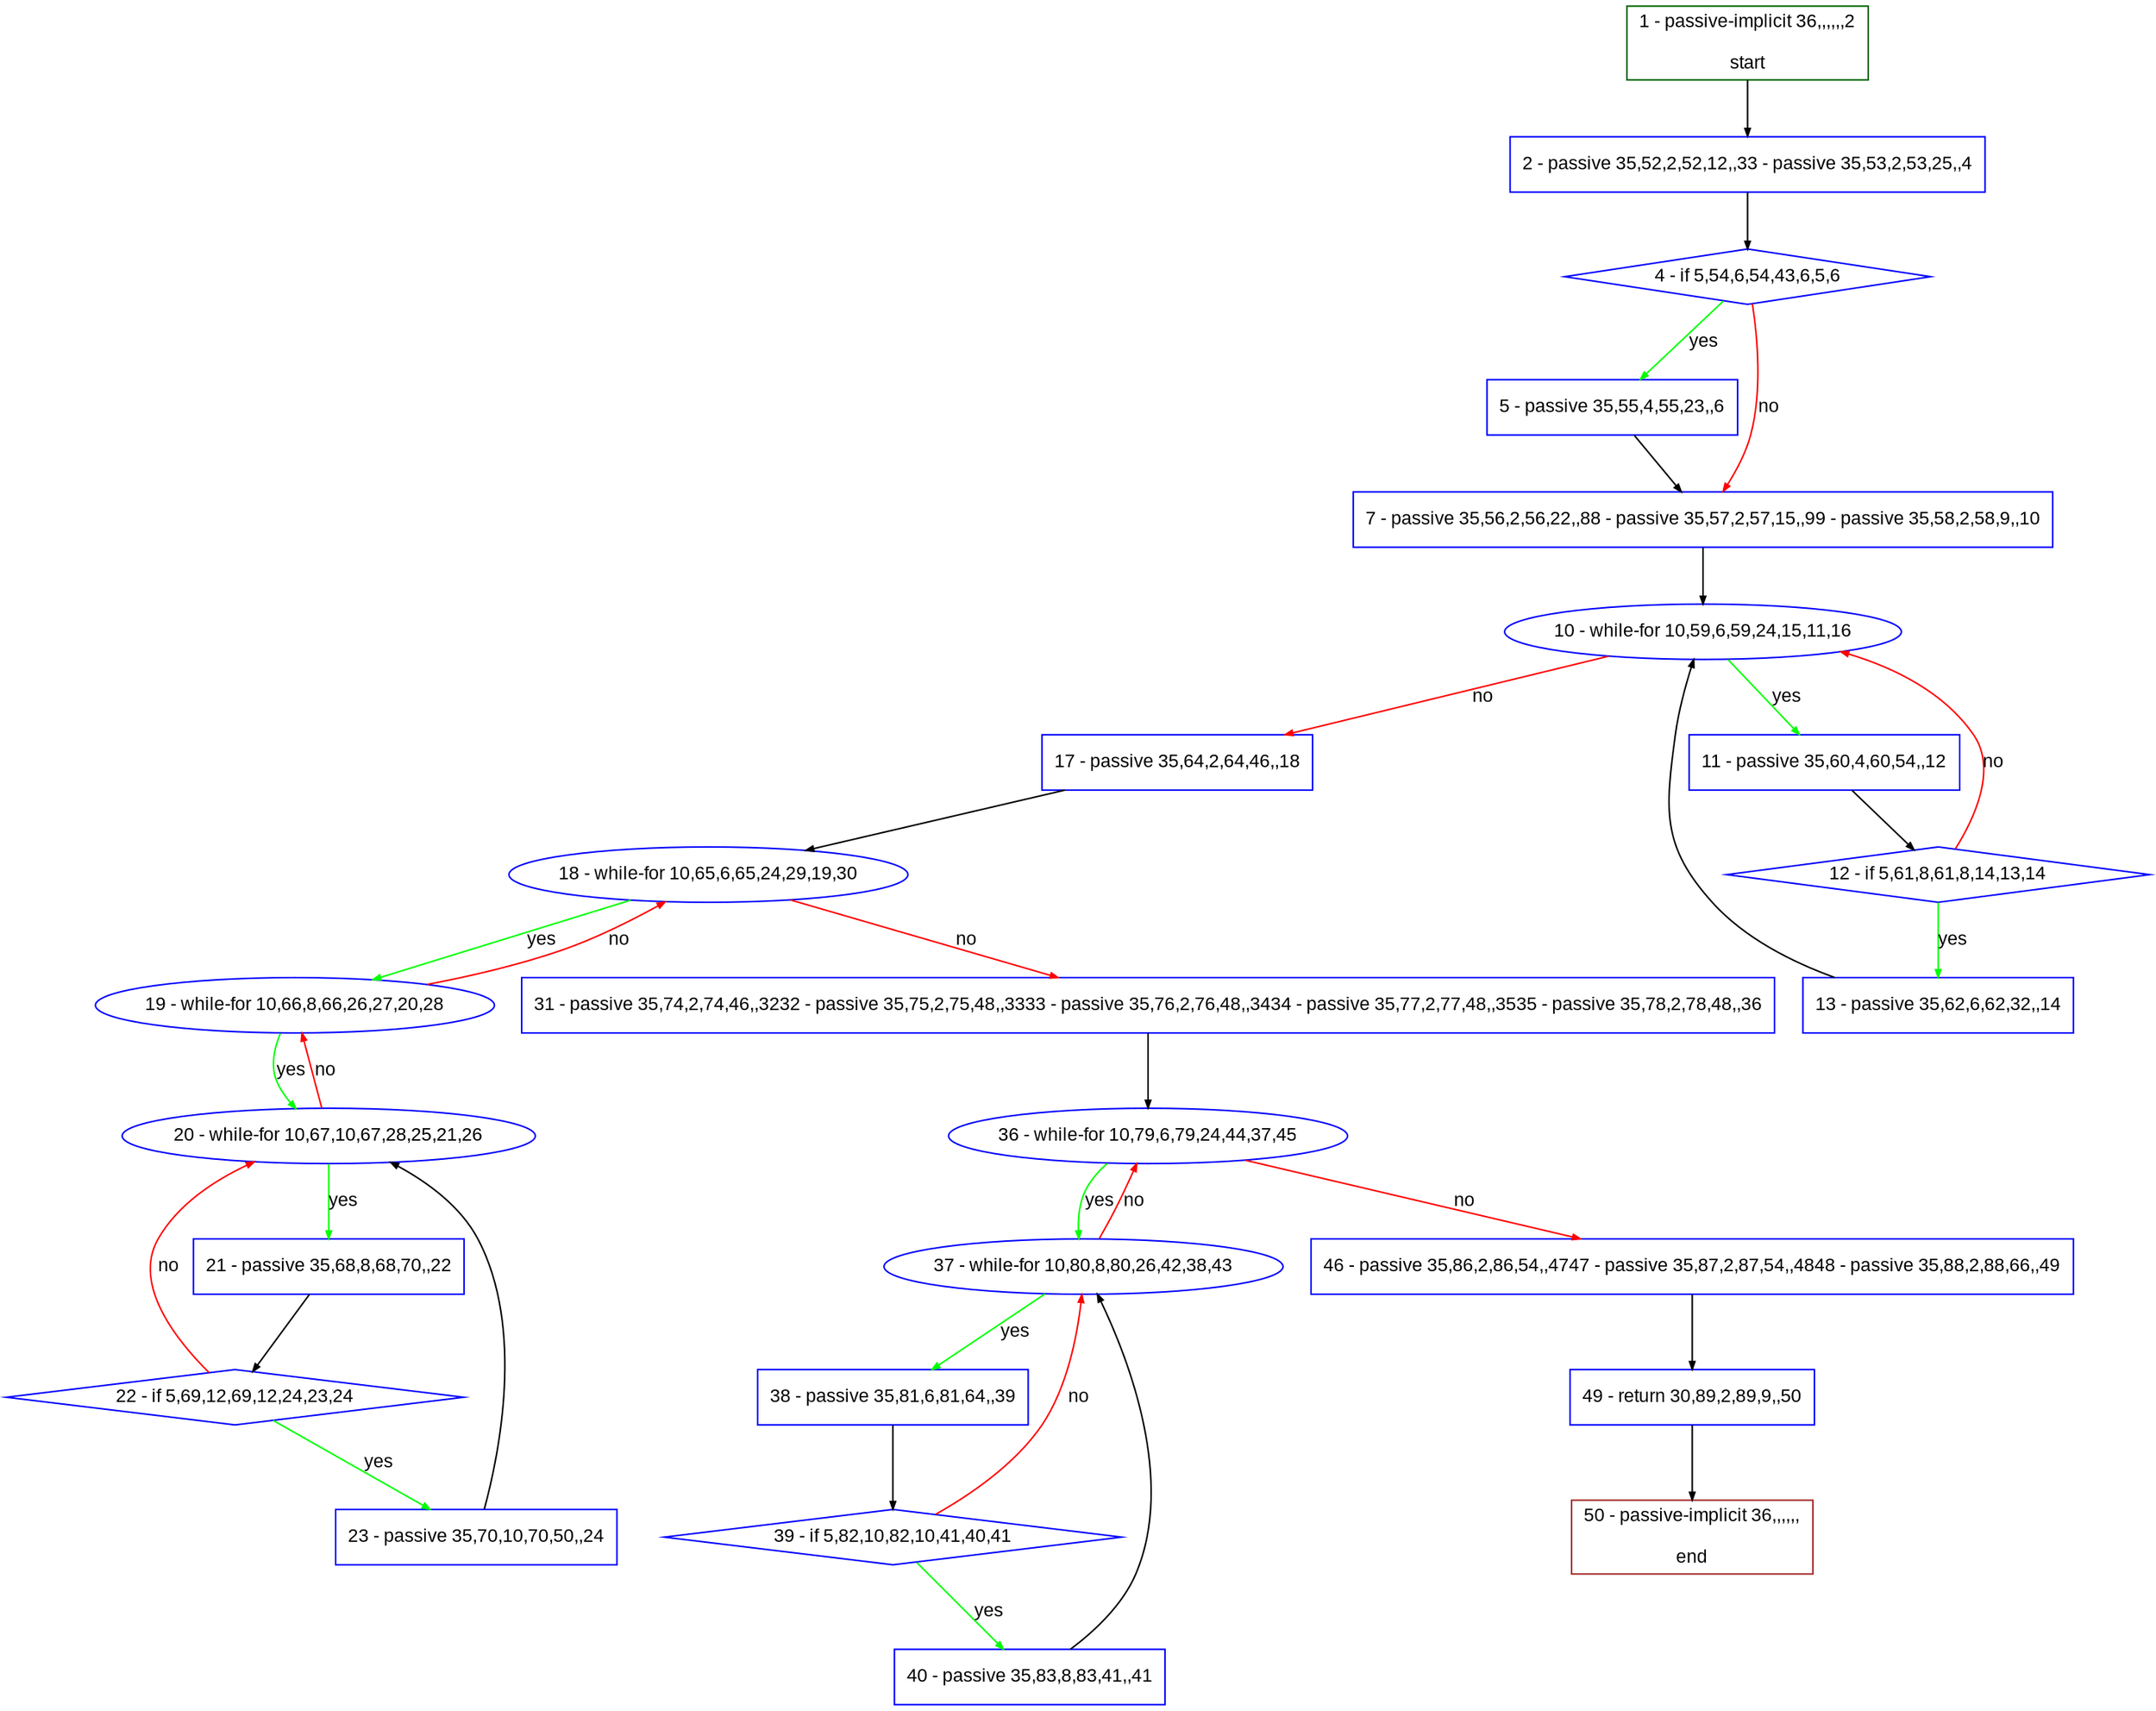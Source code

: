 digraph "" {
  graph [pack="true", label="", fontsize="12", packmode="clust", fontname="Arial", fillcolor="#FFFFCC", bgcolor="white", style="rounded,filled", compound="true"];
  node [node_initialized="no", label="", color="grey", fontsize="12", fillcolor="white", fontname="Arial", style="filled", shape="rectangle", compound="true", fixedsize="false"];
  edge [fontcolor="black", arrowhead="normal", arrowtail="none", arrowsize="0.5", ltail="", label="", color="black", fontsize="12", lhead="", fontname="Arial", dir="forward", compound="true"];
  __N1 [label="2 - passive 35,52,2,52,12,,33 - passive 35,53,2,53,25,,4", color="#0000ff", fillcolor="#ffffff", style="filled", shape="box"];
  __N2 [label="1 - passive-implicit 36,,,,,,2\n\nstart", color="#006400", fillcolor="#ffffff", style="filled", shape="box"];
  __N3 [label="4 - if 5,54,6,54,43,6,5,6", color="#0000ff", fillcolor="#ffffff", style="filled", shape="diamond"];
  __N4 [label="5 - passive 35,55,4,55,23,,6", color="#0000ff", fillcolor="#ffffff", style="filled", shape="box"];
  __N5 [label="7 - passive 35,56,2,56,22,,88 - passive 35,57,2,57,15,,99 - passive 35,58,2,58,9,,10", color="#0000ff", fillcolor="#ffffff", style="filled", shape="box"];
  __N6 [label="10 - while-for 10,59,6,59,24,15,11,16", color="#0000ff", fillcolor="#ffffff", style="filled", shape="oval"];
  __N7 [label="11 - passive 35,60,4,60,54,,12", color="#0000ff", fillcolor="#ffffff", style="filled", shape="box"];
  __N8 [label="17 - passive 35,64,2,64,46,,18", color="#0000ff", fillcolor="#ffffff", style="filled", shape="box"];
  __N9 [label="12 - if 5,61,8,61,8,14,13,14", color="#0000ff", fillcolor="#ffffff", style="filled", shape="diamond"];
  __N10 [label="13 - passive 35,62,6,62,32,,14", color="#0000ff", fillcolor="#ffffff", style="filled", shape="box"];
  __N11 [label="18 - while-for 10,65,6,65,24,29,19,30", color="#0000ff", fillcolor="#ffffff", style="filled", shape="oval"];
  __N12 [label="19 - while-for 10,66,8,66,26,27,20,28", color="#0000ff", fillcolor="#ffffff", style="filled", shape="oval"];
  __N13 [label="31 - passive 35,74,2,74,46,,3232 - passive 35,75,2,75,48,,3333 - passive 35,76,2,76,48,,3434 - passive 35,77,2,77,48,,3535 - passive 35,78,2,78,48,,36", color="#0000ff", fillcolor="#ffffff", style="filled", shape="box"];
  __N14 [label="20 - while-for 10,67,10,67,28,25,21,26", color="#0000ff", fillcolor="#ffffff", style="filled", shape="oval"];
  __N15 [label="21 - passive 35,68,8,68,70,,22", color="#0000ff", fillcolor="#ffffff", style="filled", shape="box"];
  __N16 [label="22 - if 5,69,12,69,12,24,23,24", color="#0000ff", fillcolor="#ffffff", style="filled", shape="diamond"];
  __N17 [label="23 - passive 35,70,10,70,50,,24", color="#0000ff", fillcolor="#ffffff", style="filled", shape="box"];
  __N18 [label="36 - while-for 10,79,6,79,24,44,37,45", color="#0000ff", fillcolor="#ffffff", style="filled", shape="oval"];
  __N19 [label="37 - while-for 10,80,8,80,26,42,38,43", color="#0000ff", fillcolor="#ffffff", style="filled", shape="oval"];
  __N20 [label="46 - passive 35,86,2,86,54,,4747 - passive 35,87,2,87,54,,4848 - passive 35,88,2,88,66,,49", color="#0000ff", fillcolor="#ffffff", style="filled", shape="box"];
  __N21 [label="38 - passive 35,81,6,81,64,,39", color="#0000ff", fillcolor="#ffffff", style="filled", shape="box"];
  __N22 [label="39 - if 5,82,10,82,10,41,40,41", color="#0000ff", fillcolor="#ffffff", style="filled", shape="diamond"];
  __N23 [label="40 - passive 35,83,8,83,41,,41", color="#0000ff", fillcolor="#ffffff", style="filled", shape="box"];
  __N24 [label="49 - return 30,89,2,89,9,,50", color="#0000ff", fillcolor="#ffffff", style="filled", shape="box"];
  __N25 [label="50 - passive-implicit 36,,,,,,\n\nend", color="#a52a2a", fillcolor="#ffffff", style="filled", shape="box"];
  __N2 -> __N1 [arrowhead="normal", arrowtail="none", color="#000000", label="", dir="forward"];
  __N1 -> __N3 [arrowhead="normal", arrowtail="none", color="#000000", label="", dir="forward"];
  __N3 -> __N4 [arrowhead="normal", arrowtail="none", color="#00ff00", label="yes", dir="forward"];
  __N3 -> __N5 [arrowhead="normal", arrowtail="none", color="#ff0000", label="no", dir="forward"];
  __N4 -> __N5 [arrowhead="normal", arrowtail="none", color="#000000", label="", dir="forward"];
  __N5 -> __N6 [arrowhead="normal", arrowtail="none", color="#000000", label="", dir="forward"];
  __N6 -> __N7 [arrowhead="normal", arrowtail="none", color="#00ff00", label="yes", dir="forward"];
  __N6 -> __N8 [arrowhead="normal", arrowtail="none", color="#ff0000", label="no", dir="forward"];
  __N7 -> __N9 [arrowhead="normal", arrowtail="none", color="#000000", label="", dir="forward"];
  __N9 -> __N6 [arrowhead="normal", arrowtail="none", color="#ff0000", label="no", dir="forward"];
  __N9 -> __N10 [arrowhead="normal", arrowtail="none", color="#00ff00", label="yes", dir="forward"];
  __N10 -> __N6 [arrowhead="normal", arrowtail="none", color="#000000", label="", dir="forward"];
  __N8 -> __N11 [arrowhead="normal", arrowtail="none", color="#000000", label="", dir="forward"];
  __N11 -> __N12 [arrowhead="normal", arrowtail="none", color="#00ff00", label="yes", dir="forward"];
  __N12 -> __N11 [arrowhead="normal", arrowtail="none", color="#ff0000", label="no", dir="forward"];
  __N11 -> __N13 [arrowhead="normal", arrowtail="none", color="#ff0000", label="no", dir="forward"];
  __N12 -> __N14 [arrowhead="normal", arrowtail="none", color="#00ff00", label="yes", dir="forward"];
  __N14 -> __N12 [arrowhead="normal", arrowtail="none", color="#ff0000", label="no", dir="forward"];
  __N14 -> __N15 [arrowhead="normal", arrowtail="none", color="#00ff00", label="yes", dir="forward"];
  __N15 -> __N16 [arrowhead="normal", arrowtail="none", color="#000000", label="", dir="forward"];
  __N16 -> __N14 [arrowhead="normal", arrowtail="none", color="#ff0000", label="no", dir="forward"];
  __N16 -> __N17 [arrowhead="normal", arrowtail="none", color="#00ff00", label="yes", dir="forward"];
  __N17 -> __N14 [arrowhead="normal", arrowtail="none", color="#000000", label="", dir="forward"];
  __N13 -> __N18 [arrowhead="normal", arrowtail="none", color="#000000", label="", dir="forward"];
  __N18 -> __N19 [arrowhead="normal", arrowtail="none", color="#00ff00", label="yes", dir="forward"];
  __N19 -> __N18 [arrowhead="normal", arrowtail="none", color="#ff0000", label="no", dir="forward"];
  __N18 -> __N20 [arrowhead="normal", arrowtail="none", color="#ff0000", label="no", dir="forward"];
  __N19 -> __N21 [arrowhead="normal", arrowtail="none", color="#00ff00", label="yes", dir="forward"];
  __N21 -> __N22 [arrowhead="normal", arrowtail="none", color="#000000", label="", dir="forward"];
  __N22 -> __N19 [arrowhead="normal", arrowtail="none", color="#ff0000", label="no", dir="forward"];
  __N22 -> __N23 [arrowhead="normal", arrowtail="none", color="#00ff00", label="yes", dir="forward"];
  __N23 -> __N19 [arrowhead="normal", arrowtail="none", color="#000000", label="", dir="forward"];
  __N20 -> __N24 [arrowhead="normal", arrowtail="none", color="#000000", label="", dir="forward"];
  __N24 -> __N25 [arrowhead="normal", arrowtail="none", color="#000000", label="", dir="forward"];
}
